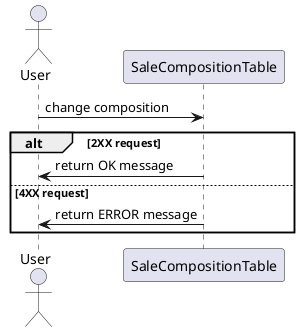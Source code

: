 @startuml ChangeSaleCompositionTable

actor User

User -> SaleCompositionTable : change composition

alt 2XX request
    SaleCompositionTable -> User : return OK message
else 4XX request
    SaleCompositionTable -> User : return ERROR message
end

@enduml